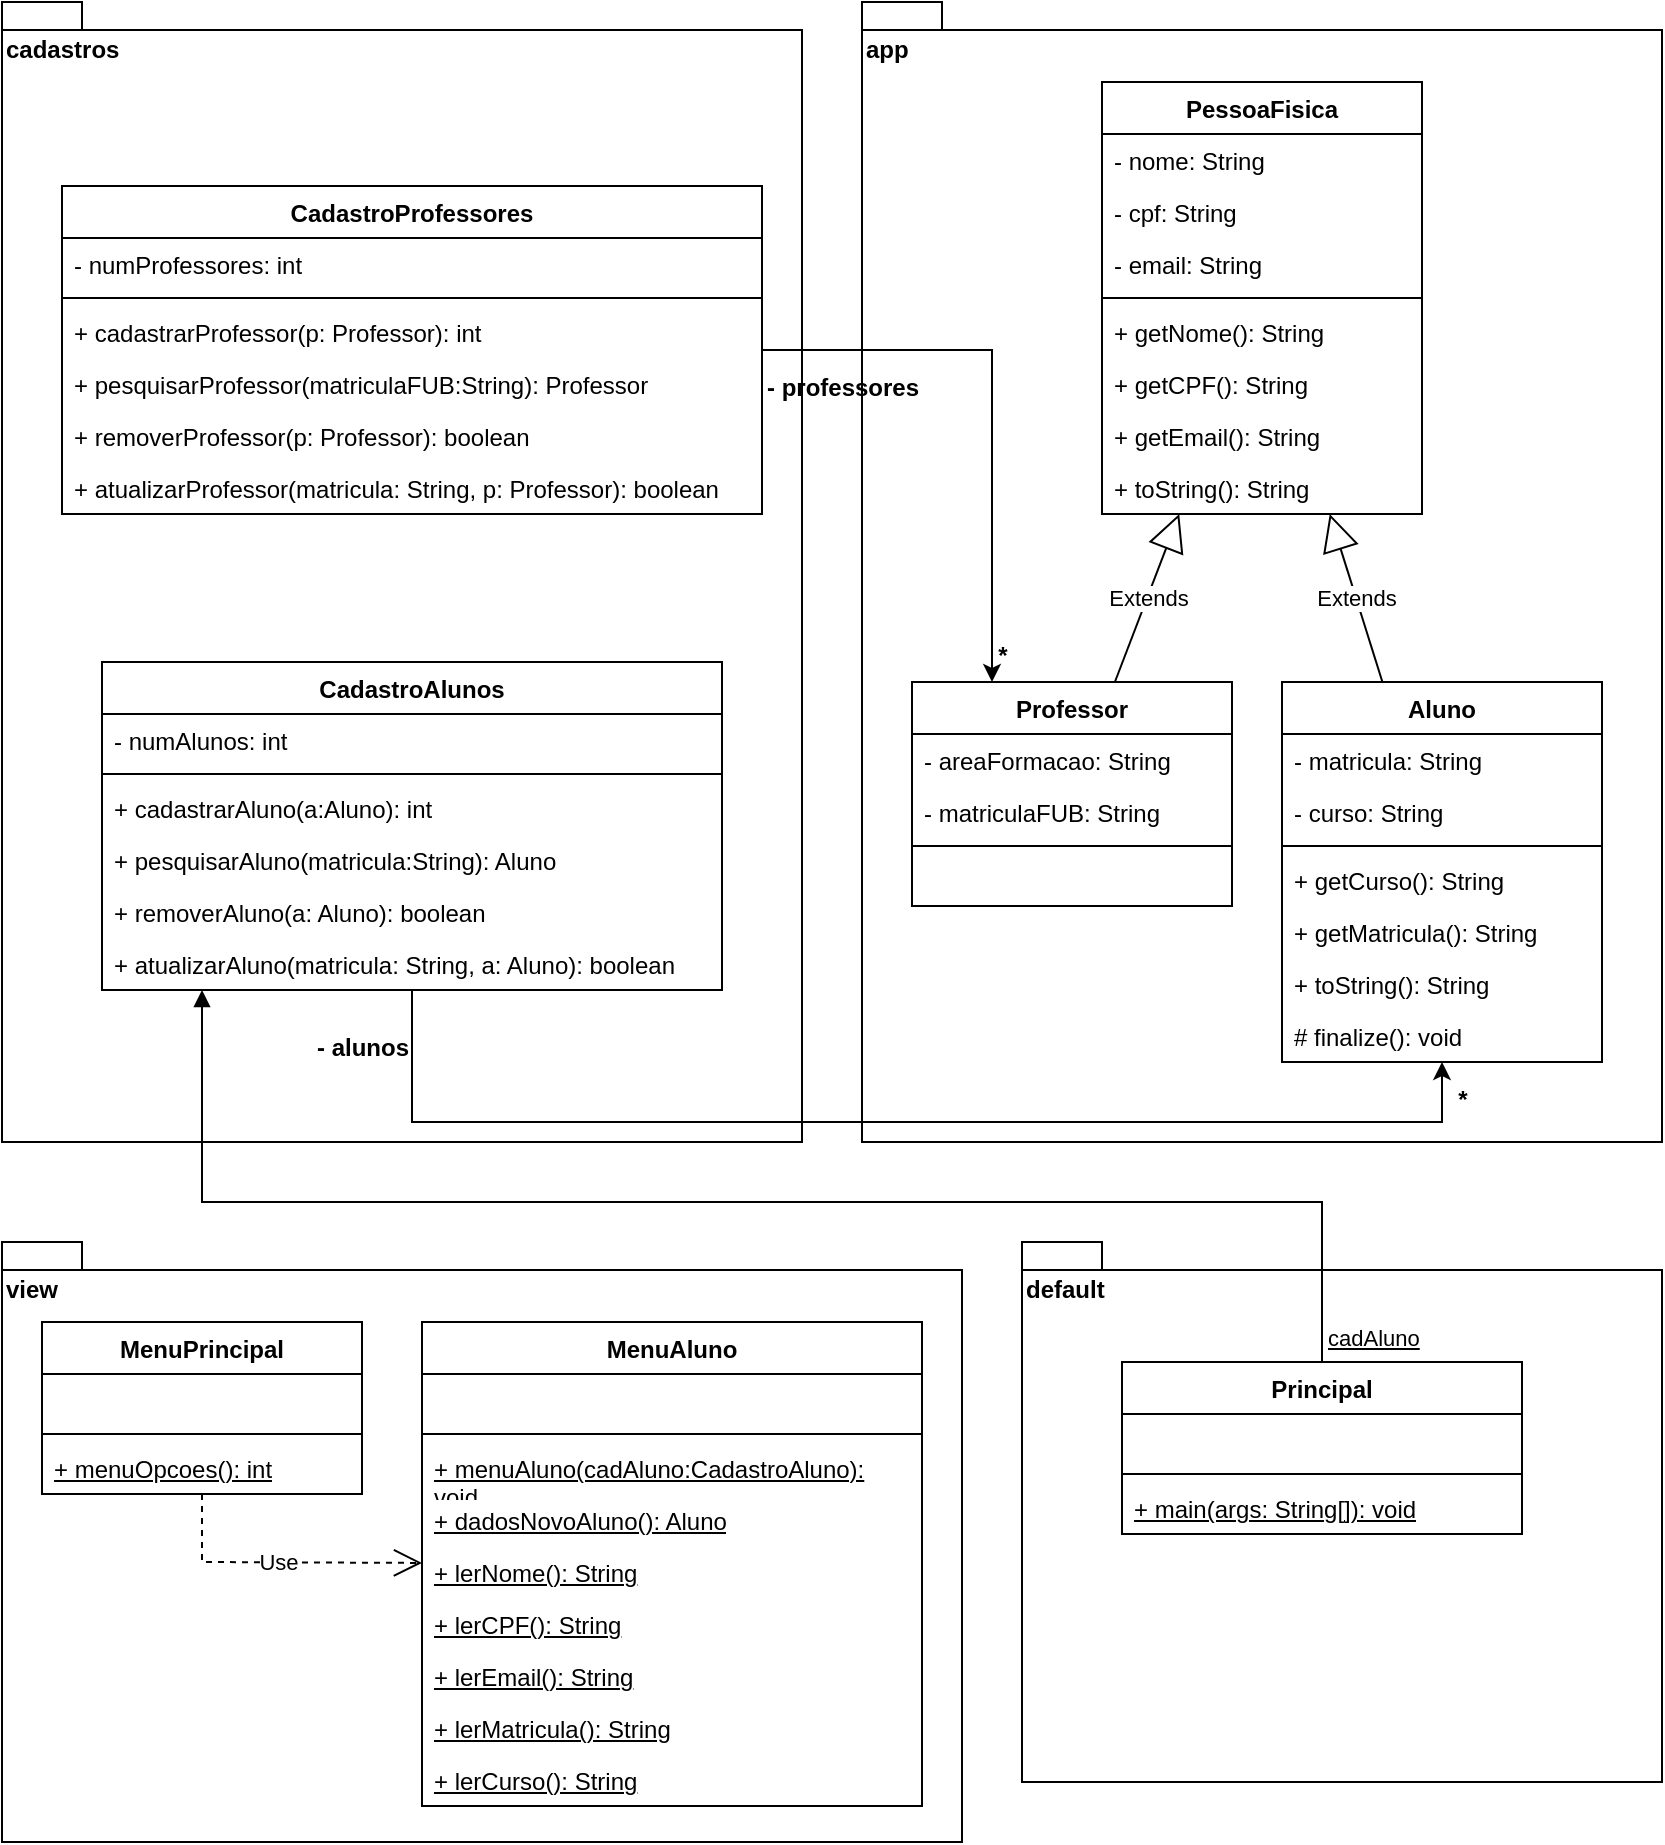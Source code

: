 <mxfile version="24.6.5" type="device">
  <diagram name="solucao1" id="-p3BaMuKOZpm5elGWVuN">
    <mxGraphModel dx="1434" dy="768" grid="1" gridSize="10" guides="1" tooltips="1" connect="1" arrows="1" fold="1" page="1" pageScale="1" pageWidth="850" pageHeight="1100" math="0" shadow="0">
      <root>
        <mxCell id="0" />
        <mxCell id="1" parent="0" />
        <mxCell id="d2u42SO0FiiJlaIi8QGN-1" value="app" style="shape=folder;fontStyle=1;spacingTop=10;tabWidth=40;tabHeight=14;tabPosition=left;html=1;whiteSpace=wrap;align=left;horizontal=1;verticalAlign=top;" parent="1" vertex="1">
          <mxGeometry x="440" y="20" width="400" height="570" as="geometry" />
        </mxCell>
        <mxCell id="d2u42SO0FiiJlaIi8QGN-6" value="&lt;div&gt;PessoaFisica&lt;/div&gt;" style="swimlane;fontStyle=1;align=center;verticalAlign=top;childLayout=stackLayout;horizontal=1;startSize=26;horizontalStack=0;resizeParent=1;resizeParentMax=0;resizeLast=0;collapsible=1;marginBottom=0;whiteSpace=wrap;html=1;" parent="1" vertex="1">
          <mxGeometry x="560" y="60" width="160" height="216" as="geometry" />
        </mxCell>
        <mxCell id="d2u42SO0FiiJlaIi8QGN-7" value="- nome: String" style="text;strokeColor=none;fillColor=none;align=left;verticalAlign=top;spacingLeft=4;spacingRight=4;overflow=hidden;rotatable=0;points=[[0,0.5],[1,0.5]];portConstraint=eastwest;whiteSpace=wrap;html=1;" parent="d2u42SO0FiiJlaIi8QGN-6" vertex="1">
          <mxGeometry y="26" width="160" height="26" as="geometry" />
        </mxCell>
        <mxCell id="d2u42SO0FiiJlaIi8QGN-10" value="&lt;div&gt;- cpf: String&lt;/div&gt;" style="text;strokeColor=none;fillColor=none;align=left;verticalAlign=top;spacingLeft=4;spacingRight=4;overflow=hidden;rotatable=0;points=[[0,0.5],[1,0.5]];portConstraint=eastwest;whiteSpace=wrap;html=1;" parent="d2u42SO0FiiJlaIi8QGN-6" vertex="1">
          <mxGeometry y="52" width="160" height="26" as="geometry" />
        </mxCell>
        <mxCell id="d2u42SO0FiiJlaIi8QGN-11" value="&lt;div&gt;- email: String&lt;/div&gt;" style="text;strokeColor=none;fillColor=none;align=left;verticalAlign=top;spacingLeft=4;spacingRight=4;overflow=hidden;rotatable=0;points=[[0,0.5],[1,0.5]];portConstraint=eastwest;whiteSpace=wrap;html=1;" parent="d2u42SO0FiiJlaIi8QGN-6" vertex="1">
          <mxGeometry y="78" width="160" height="26" as="geometry" />
        </mxCell>
        <mxCell id="d2u42SO0FiiJlaIi8QGN-8" value="" style="line;strokeWidth=1;fillColor=none;align=left;verticalAlign=middle;spacingTop=-1;spacingLeft=3;spacingRight=3;rotatable=0;labelPosition=right;points=[];portConstraint=eastwest;strokeColor=inherit;" parent="d2u42SO0FiiJlaIi8QGN-6" vertex="1">
          <mxGeometry y="104" width="160" height="8" as="geometry" />
        </mxCell>
        <mxCell id="d2u42SO0FiiJlaIi8QGN-9" value="+ getNome(): String" style="text;strokeColor=none;fillColor=none;align=left;verticalAlign=top;spacingLeft=4;spacingRight=4;overflow=hidden;rotatable=0;points=[[0,0.5],[1,0.5]];portConstraint=eastwest;whiteSpace=wrap;html=1;" parent="d2u42SO0FiiJlaIi8QGN-6" vertex="1">
          <mxGeometry y="112" width="160" height="26" as="geometry" />
        </mxCell>
        <mxCell id="OhoQ3pn68nC-WnH5uwuv-24" value="+ getCPF(): String" style="text;strokeColor=none;fillColor=none;align=left;verticalAlign=top;spacingLeft=4;spacingRight=4;overflow=hidden;rotatable=0;points=[[0,0.5],[1,0.5]];portConstraint=eastwest;whiteSpace=wrap;html=1;" vertex="1" parent="d2u42SO0FiiJlaIi8QGN-6">
          <mxGeometry y="138" width="160" height="26" as="geometry" />
        </mxCell>
        <mxCell id="OhoQ3pn68nC-WnH5uwuv-25" value="+ getEmail(): String" style="text;strokeColor=none;fillColor=none;align=left;verticalAlign=top;spacingLeft=4;spacingRight=4;overflow=hidden;rotatable=0;points=[[0,0.5],[1,0.5]];portConstraint=eastwest;whiteSpace=wrap;html=1;" vertex="1" parent="d2u42SO0FiiJlaIi8QGN-6">
          <mxGeometry y="164" width="160" height="26" as="geometry" />
        </mxCell>
        <mxCell id="OhoQ3pn68nC-WnH5uwuv-26" value="+ toString(): String" style="text;strokeColor=none;fillColor=none;align=left;verticalAlign=top;spacingLeft=4;spacingRight=4;overflow=hidden;rotatable=0;points=[[0,0.5],[1,0.5]];portConstraint=eastwest;whiteSpace=wrap;html=1;" vertex="1" parent="d2u42SO0FiiJlaIi8QGN-6">
          <mxGeometry y="190" width="160" height="26" as="geometry" />
        </mxCell>
        <mxCell id="d2u42SO0FiiJlaIi8QGN-12" value="Professor" style="swimlane;fontStyle=1;align=center;verticalAlign=top;childLayout=stackLayout;horizontal=1;startSize=26;horizontalStack=0;resizeParent=1;resizeParentMax=0;resizeLast=0;collapsible=1;marginBottom=0;whiteSpace=wrap;html=1;" parent="1" vertex="1">
          <mxGeometry x="465" y="360" width="160" height="112" as="geometry" />
        </mxCell>
        <mxCell id="d2u42SO0FiiJlaIi8QGN-13" value="- areaFormacao: String" style="text;strokeColor=none;fillColor=none;align=left;verticalAlign=top;spacingLeft=4;spacingRight=4;overflow=hidden;rotatable=0;points=[[0,0.5],[1,0.5]];portConstraint=eastwest;whiteSpace=wrap;html=1;" parent="d2u42SO0FiiJlaIi8QGN-12" vertex="1">
          <mxGeometry y="26" width="160" height="26" as="geometry" />
        </mxCell>
        <mxCell id="d2u42SO0FiiJlaIi8QGN-24" value="&lt;div&gt;- matriculaFUB: String&lt;/div&gt;" style="text;strokeColor=none;fillColor=none;align=left;verticalAlign=top;spacingLeft=4;spacingRight=4;overflow=hidden;rotatable=0;points=[[0,0.5],[1,0.5]];portConstraint=eastwest;whiteSpace=wrap;html=1;" parent="d2u42SO0FiiJlaIi8QGN-12" vertex="1">
          <mxGeometry y="52" width="160" height="26" as="geometry" />
        </mxCell>
        <mxCell id="d2u42SO0FiiJlaIi8QGN-16" value="" style="line;strokeWidth=1;fillColor=none;align=left;verticalAlign=middle;spacingTop=-1;spacingLeft=3;spacingRight=3;rotatable=0;labelPosition=right;points=[];portConstraint=eastwest;strokeColor=inherit;" parent="d2u42SO0FiiJlaIi8QGN-12" vertex="1">
          <mxGeometry y="78" width="160" height="8" as="geometry" />
        </mxCell>
        <mxCell id="d2u42SO0FiiJlaIi8QGN-17" value="&lt;div&gt;&lt;br&gt;&lt;/div&gt;" style="text;strokeColor=none;fillColor=none;align=left;verticalAlign=top;spacingLeft=4;spacingRight=4;overflow=hidden;rotatable=0;points=[[0,0.5],[1,0.5]];portConstraint=eastwest;whiteSpace=wrap;html=1;" parent="d2u42SO0FiiJlaIi8QGN-12" vertex="1">
          <mxGeometry y="86" width="160" height="26" as="geometry" />
        </mxCell>
        <mxCell id="d2u42SO0FiiJlaIi8QGN-18" value="Aluno" style="swimlane;fontStyle=1;align=center;verticalAlign=top;childLayout=stackLayout;horizontal=1;startSize=26;horizontalStack=0;resizeParent=1;resizeParentMax=0;resizeLast=0;collapsible=1;marginBottom=0;whiteSpace=wrap;html=1;" parent="1" vertex="1">
          <mxGeometry x="650" y="360" width="160" height="190" as="geometry" />
        </mxCell>
        <mxCell id="d2u42SO0FiiJlaIi8QGN-19" value="- matricula: String" style="text;strokeColor=none;fillColor=none;align=left;verticalAlign=top;spacingLeft=4;spacingRight=4;overflow=hidden;rotatable=0;points=[[0,0.5],[1,0.5]];portConstraint=eastwest;whiteSpace=wrap;html=1;" parent="d2u42SO0FiiJlaIi8QGN-18" vertex="1">
          <mxGeometry y="26" width="160" height="26" as="geometry" />
        </mxCell>
        <mxCell id="d2u42SO0FiiJlaIi8QGN-20" value="- curso: String" style="text;strokeColor=none;fillColor=none;align=left;verticalAlign=top;spacingLeft=4;spacingRight=4;overflow=hidden;rotatable=0;points=[[0,0.5],[1,0.5]];portConstraint=eastwest;whiteSpace=wrap;html=1;" parent="d2u42SO0FiiJlaIi8QGN-18" vertex="1">
          <mxGeometry y="52" width="160" height="26" as="geometry" />
        </mxCell>
        <mxCell id="d2u42SO0FiiJlaIi8QGN-22" value="" style="line;strokeWidth=1;fillColor=none;align=left;verticalAlign=middle;spacingTop=-1;spacingLeft=3;spacingRight=3;rotatable=0;labelPosition=right;points=[];portConstraint=eastwest;strokeColor=inherit;" parent="d2u42SO0FiiJlaIi8QGN-18" vertex="1">
          <mxGeometry y="78" width="160" height="8" as="geometry" />
        </mxCell>
        <mxCell id="d2u42SO0FiiJlaIi8QGN-23" value="+ getCurso(): String" style="text;strokeColor=none;fillColor=none;align=left;verticalAlign=top;spacingLeft=4;spacingRight=4;overflow=hidden;rotatable=0;points=[[0,0.5],[1,0.5]];portConstraint=eastwest;whiteSpace=wrap;html=1;" parent="d2u42SO0FiiJlaIi8QGN-18" vertex="1">
          <mxGeometry y="86" width="160" height="26" as="geometry" />
        </mxCell>
        <mxCell id="OhoQ3pn68nC-WnH5uwuv-28" value="&lt;div&gt;+ getMatricula(): String&lt;/div&gt;" style="text;strokeColor=none;fillColor=none;align=left;verticalAlign=top;spacingLeft=4;spacingRight=4;overflow=hidden;rotatable=0;points=[[0,0.5],[1,0.5]];portConstraint=eastwest;whiteSpace=wrap;html=1;" vertex="1" parent="d2u42SO0FiiJlaIi8QGN-18">
          <mxGeometry y="112" width="160" height="26" as="geometry" />
        </mxCell>
        <mxCell id="OhoQ3pn68nC-WnH5uwuv-29" value="+ toString(): String" style="text;strokeColor=none;fillColor=none;align=left;verticalAlign=top;spacingLeft=4;spacingRight=4;overflow=hidden;rotatable=0;points=[[0,0.5],[1,0.5]];portConstraint=eastwest;whiteSpace=wrap;html=1;" vertex="1" parent="d2u42SO0FiiJlaIi8QGN-18">
          <mxGeometry y="138" width="160" height="26" as="geometry" />
        </mxCell>
        <mxCell id="OhoQ3pn68nC-WnH5uwuv-30" value="# finalize(): void" style="text;strokeColor=none;fillColor=none;align=left;verticalAlign=top;spacingLeft=4;spacingRight=4;overflow=hidden;rotatable=0;points=[[0,0.5],[1,0.5]];portConstraint=eastwest;whiteSpace=wrap;html=1;" vertex="1" parent="d2u42SO0FiiJlaIi8QGN-18">
          <mxGeometry y="164" width="160" height="26" as="geometry" />
        </mxCell>
        <mxCell id="d2u42SO0FiiJlaIi8QGN-25" value="Extends" style="endArrow=block;endSize=16;endFill=0;html=1;rounded=0;" parent="1" source="d2u42SO0FiiJlaIi8QGN-12" target="d2u42SO0FiiJlaIi8QGN-6" edge="1">
          <mxGeometry width="160" relative="1" as="geometry">
            <mxPoint x="380" y="380" as="sourcePoint" />
            <mxPoint x="540" y="380" as="targetPoint" />
          </mxGeometry>
        </mxCell>
        <mxCell id="d2u42SO0FiiJlaIi8QGN-26" value="Extends" style="endArrow=block;endSize=16;endFill=0;html=1;rounded=0;" parent="1" source="d2u42SO0FiiJlaIi8QGN-18" target="d2u42SO0FiiJlaIi8QGN-6" edge="1">
          <mxGeometry width="160" relative="1" as="geometry">
            <mxPoint x="380" y="380" as="sourcePoint" />
            <mxPoint x="540" y="380" as="targetPoint" />
          </mxGeometry>
        </mxCell>
        <mxCell id="d2u42SO0FiiJlaIi8QGN-27" value="&lt;div&gt;cadastros&lt;/div&gt;" style="shape=folder;fontStyle=1;spacingTop=10;tabWidth=40;tabHeight=14;tabPosition=left;html=1;whiteSpace=wrap;align=left;horizontal=1;verticalAlign=top;" parent="1" vertex="1">
          <mxGeometry x="10" y="20" width="400" height="570" as="geometry" />
        </mxCell>
        <mxCell id="d2u42SO0FiiJlaIi8QGN-28" value="CadastroProfessores" style="swimlane;fontStyle=1;align=center;verticalAlign=top;childLayout=stackLayout;horizontal=1;startSize=26;horizontalStack=0;resizeParent=1;resizeParentMax=0;resizeLast=0;collapsible=1;marginBottom=0;whiteSpace=wrap;html=1;" parent="1" vertex="1">
          <mxGeometry x="40" y="112" width="350" height="164" as="geometry" />
        </mxCell>
        <mxCell id="d2u42SO0FiiJlaIi8QGN-29" value="- numProfessores: int" style="text;strokeColor=none;fillColor=none;align=left;verticalAlign=top;spacingLeft=4;spacingRight=4;overflow=hidden;rotatable=0;points=[[0,0.5],[1,0.5]];portConstraint=eastwest;whiteSpace=wrap;html=1;" parent="d2u42SO0FiiJlaIi8QGN-28" vertex="1">
          <mxGeometry y="26" width="350" height="26" as="geometry" />
        </mxCell>
        <mxCell id="d2u42SO0FiiJlaIi8QGN-30" value="" style="line;strokeWidth=1;fillColor=none;align=left;verticalAlign=middle;spacingTop=-1;spacingLeft=3;spacingRight=3;rotatable=0;labelPosition=right;points=[];portConstraint=eastwest;strokeColor=inherit;" parent="d2u42SO0FiiJlaIi8QGN-28" vertex="1">
          <mxGeometry y="52" width="350" height="8" as="geometry" />
        </mxCell>
        <mxCell id="d2u42SO0FiiJlaIi8QGN-31" value="+ cadastrarProfessor(p: Professor): int" style="text;strokeColor=none;fillColor=none;align=left;verticalAlign=top;spacingLeft=4;spacingRight=4;overflow=hidden;rotatable=0;points=[[0,0.5],[1,0.5]];portConstraint=eastwest;whiteSpace=wrap;html=1;" parent="d2u42SO0FiiJlaIi8QGN-28" vertex="1">
          <mxGeometry y="60" width="350" height="26" as="geometry" />
        </mxCell>
        <mxCell id="d2u42SO0FiiJlaIi8QGN-32" value="+ pesquisarProfessor(matriculaFUB:String): Professor" style="text;strokeColor=none;fillColor=none;align=left;verticalAlign=top;spacingLeft=4;spacingRight=4;overflow=hidden;rotatable=0;points=[[0,0.5],[1,0.5]];portConstraint=eastwest;whiteSpace=wrap;html=1;" parent="d2u42SO0FiiJlaIi8QGN-28" vertex="1">
          <mxGeometry y="86" width="350" height="26" as="geometry" />
        </mxCell>
        <mxCell id="d2u42SO0FiiJlaIi8QGN-33" value="+ removerProfessor(p: Professor): boolean" style="text;strokeColor=none;fillColor=none;align=left;verticalAlign=top;spacingLeft=4;spacingRight=4;overflow=hidden;rotatable=0;points=[[0,0.5],[1,0.5]];portConstraint=eastwest;whiteSpace=wrap;html=1;" parent="d2u42SO0FiiJlaIi8QGN-28" vertex="1">
          <mxGeometry y="112" width="350" height="26" as="geometry" />
        </mxCell>
        <mxCell id="d2u42SO0FiiJlaIi8QGN-34" value="+ atualizarProfessor(matricula: String, p: Professor): boolean" style="text;strokeColor=none;fillColor=none;align=left;verticalAlign=top;spacingLeft=4;spacingRight=4;overflow=hidden;rotatable=0;points=[[0,0.5],[1,0.5]];portConstraint=eastwest;whiteSpace=wrap;html=1;" parent="d2u42SO0FiiJlaIi8QGN-28" vertex="1">
          <mxGeometry y="138" width="350" height="26" as="geometry" />
        </mxCell>
        <mxCell id="d2u42SO0FiiJlaIi8QGN-35" value="CadastroAlunos" style="swimlane;fontStyle=1;align=center;verticalAlign=top;childLayout=stackLayout;horizontal=1;startSize=26;horizontalStack=0;resizeParent=1;resizeParentMax=0;resizeLast=0;collapsible=1;marginBottom=0;whiteSpace=wrap;html=1;" parent="1" vertex="1">
          <mxGeometry x="60" y="350" width="310" height="164" as="geometry" />
        </mxCell>
        <mxCell id="d2u42SO0FiiJlaIi8QGN-36" value="- numAlunos: int" style="text;strokeColor=none;fillColor=none;align=left;verticalAlign=top;spacingLeft=4;spacingRight=4;overflow=hidden;rotatable=0;points=[[0,0.5],[1,0.5]];portConstraint=eastwest;whiteSpace=wrap;html=1;" parent="d2u42SO0FiiJlaIi8QGN-35" vertex="1">
          <mxGeometry y="26" width="310" height="26" as="geometry" />
        </mxCell>
        <mxCell id="d2u42SO0FiiJlaIi8QGN-37" value="" style="line;strokeWidth=1;fillColor=none;align=left;verticalAlign=middle;spacingTop=-1;spacingLeft=3;spacingRight=3;rotatable=0;labelPosition=right;points=[];portConstraint=eastwest;strokeColor=inherit;" parent="d2u42SO0FiiJlaIi8QGN-35" vertex="1">
          <mxGeometry y="52" width="310" height="8" as="geometry" />
        </mxCell>
        <mxCell id="d2u42SO0FiiJlaIi8QGN-38" value="+ cadastrarAluno(a:Aluno): int" style="text;strokeColor=none;fillColor=none;align=left;verticalAlign=top;spacingLeft=4;spacingRight=4;overflow=hidden;rotatable=0;points=[[0,0.5],[1,0.5]];portConstraint=eastwest;whiteSpace=wrap;html=1;" parent="d2u42SO0FiiJlaIi8QGN-35" vertex="1">
          <mxGeometry y="60" width="310" height="26" as="geometry" />
        </mxCell>
        <mxCell id="d2u42SO0FiiJlaIi8QGN-39" value="+ pesquisarAluno(matricula:String): Aluno" style="text;strokeColor=none;fillColor=none;align=left;verticalAlign=top;spacingLeft=4;spacingRight=4;overflow=hidden;rotatable=0;points=[[0,0.5],[1,0.5]];portConstraint=eastwest;whiteSpace=wrap;html=1;" parent="d2u42SO0FiiJlaIi8QGN-35" vertex="1">
          <mxGeometry y="86" width="310" height="26" as="geometry" />
        </mxCell>
        <mxCell id="d2u42SO0FiiJlaIi8QGN-40" value="+ removerAluno(a: Aluno): boolean" style="text;strokeColor=none;fillColor=none;align=left;verticalAlign=top;spacingLeft=4;spacingRight=4;overflow=hidden;rotatable=0;points=[[0,0.5],[1,0.5]];portConstraint=eastwest;whiteSpace=wrap;html=1;" parent="d2u42SO0FiiJlaIi8QGN-35" vertex="1">
          <mxGeometry y="112" width="310" height="26" as="geometry" />
        </mxCell>
        <mxCell id="d2u42SO0FiiJlaIi8QGN-41" value="+ atualizarAluno(matricula: String, a: Aluno): boolean" style="text;strokeColor=none;fillColor=none;align=left;verticalAlign=top;spacingLeft=4;spacingRight=4;overflow=hidden;rotatable=0;points=[[0,0.5],[1,0.5]];portConstraint=eastwest;whiteSpace=wrap;html=1;" parent="d2u42SO0FiiJlaIi8QGN-35" vertex="1">
          <mxGeometry y="138" width="310" height="26" as="geometry" />
        </mxCell>
        <mxCell id="d2u42SO0FiiJlaIi8QGN-46" value="" style="group" parent="1" vertex="1" connectable="0">
          <mxGeometry x="390" y="220" width="160" height="140" as="geometry" />
        </mxCell>
        <mxCell id="d2u42SO0FiiJlaIi8QGN-42" style="edgeStyle=orthogonalEdgeStyle;rounded=0;orthogonalLoop=1;jettySize=auto;html=1;entryX=0.25;entryY=0;entryDx=0;entryDy=0;" parent="d2u42SO0FiiJlaIi8QGN-46" source="d2u42SO0FiiJlaIi8QGN-28" target="d2u42SO0FiiJlaIi8QGN-12" edge="1">
          <mxGeometry relative="1" as="geometry" />
        </mxCell>
        <mxCell id="d2u42SO0FiiJlaIi8QGN-45" value="*" style="text;align=center;fontStyle=1;verticalAlign=middle;spacingLeft=3;spacingRight=3;strokeColor=none;rotatable=0;points=[[0,0.5],[1,0.5]];portConstraint=eastwest;html=1;" parent="d2u42SO0FiiJlaIi8QGN-46" vertex="1">
          <mxGeometry x="80" y="114" width="80" height="26" as="geometry" />
        </mxCell>
        <mxCell id="d2u42SO0FiiJlaIi8QGN-49" value="" style="group" parent="1" vertex="1" connectable="0">
          <mxGeometry x="150" y="472" width="630" height="84" as="geometry" />
        </mxCell>
        <mxCell id="d2u42SO0FiiJlaIi8QGN-43" style="edgeStyle=orthogonalEdgeStyle;rounded=0;orthogonalLoop=1;jettySize=auto;html=1;" parent="d2u42SO0FiiJlaIi8QGN-49" source="d2u42SO0FiiJlaIi8QGN-35" target="d2u42SO0FiiJlaIi8QGN-18" edge="1">
          <mxGeometry relative="1" as="geometry">
            <Array as="points">
              <mxPoint x="65" y="108" />
              <mxPoint x="580" y="108" />
            </Array>
          </mxGeometry>
        </mxCell>
        <mxCell id="d2u42SO0FiiJlaIi8QGN-47" value="- alunos" style="text;align=center;fontStyle=1;verticalAlign=middle;spacingLeft=3;spacingRight=3;strokeColor=none;rotatable=0;points=[[0,0.5],[1,0.5]];portConstraint=eastwest;html=1;" parent="d2u42SO0FiiJlaIi8QGN-49" vertex="1">
          <mxGeometry y="58" width="80" height="26" as="geometry" />
        </mxCell>
        <mxCell id="OhoQ3pn68nC-WnH5uwuv-1" value="view" style="shape=folder;fontStyle=1;spacingTop=10;tabWidth=40;tabHeight=14;tabPosition=left;html=1;whiteSpace=wrap;align=left;horizontal=1;verticalAlign=top;" vertex="1" parent="1">
          <mxGeometry x="10" y="640" width="480" height="300" as="geometry" />
        </mxCell>
        <mxCell id="OhoQ3pn68nC-WnH5uwuv-2" value="MenuPrincipal" style="swimlane;fontStyle=1;align=center;verticalAlign=top;childLayout=stackLayout;horizontal=1;startSize=26;horizontalStack=0;resizeParent=1;resizeParentMax=0;resizeLast=0;collapsible=1;marginBottom=0;whiteSpace=wrap;html=1;" vertex="1" parent="1">
          <mxGeometry x="30" y="680" width="160" height="86" as="geometry" />
        </mxCell>
        <mxCell id="OhoQ3pn68nC-WnH5uwuv-3" value="&amp;nbsp;" style="text;strokeColor=none;fillColor=none;align=left;verticalAlign=top;spacingLeft=4;spacingRight=4;overflow=hidden;rotatable=0;points=[[0,0.5],[1,0.5]];portConstraint=eastwest;whiteSpace=wrap;html=1;" vertex="1" parent="OhoQ3pn68nC-WnH5uwuv-2">
          <mxGeometry y="26" width="160" height="26" as="geometry" />
        </mxCell>
        <mxCell id="OhoQ3pn68nC-WnH5uwuv-4" value="" style="line;strokeWidth=1;fillColor=none;align=left;verticalAlign=middle;spacingTop=-1;spacingLeft=3;spacingRight=3;rotatable=0;labelPosition=right;points=[];portConstraint=eastwest;strokeColor=inherit;" vertex="1" parent="OhoQ3pn68nC-WnH5uwuv-2">
          <mxGeometry y="52" width="160" height="8" as="geometry" />
        </mxCell>
        <mxCell id="OhoQ3pn68nC-WnH5uwuv-5" value="+ menuOpcoes(): int" style="text;strokeColor=none;fillColor=none;align=left;verticalAlign=top;spacingLeft=4;spacingRight=4;overflow=hidden;rotatable=0;points=[[0,0.5],[1,0.5]];portConstraint=eastwest;whiteSpace=wrap;html=1;fontStyle=4" vertex="1" parent="OhoQ3pn68nC-WnH5uwuv-2">
          <mxGeometry y="60" width="160" height="26" as="geometry" />
        </mxCell>
        <mxCell id="OhoQ3pn68nC-WnH5uwuv-6" value="MenuAluno" style="swimlane;fontStyle=1;align=center;verticalAlign=top;childLayout=stackLayout;horizontal=1;startSize=26;horizontalStack=0;resizeParent=1;resizeParentMax=0;resizeLast=0;collapsible=1;marginBottom=0;whiteSpace=wrap;html=1;" vertex="1" parent="1">
          <mxGeometry x="220" y="680" width="250" height="242" as="geometry" />
        </mxCell>
        <mxCell id="OhoQ3pn68nC-WnH5uwuv-7" value="&amp;nbsp;" style="text;strokeColor=none;fillColor=none;align=left;verticalAlign=top;spacingLeft=4;spacingRight=4;overflow=hidden;rotatable=0;points=[[0,0.5],[1,0.5]];portConstraint=eastwest;whiteSpace=wrap;html=1;" vertex="1" parent="OhoQ3pn68nC-WnH5uwuv-6">
          <mxGeometry y="26" width="250" height="26" as="geometry" />
        </mxCell>
        <mxCell id="OhoQ3pn68nC-WnH5uwuv-8" value="" style="line;strokeWidth=1;fillColor=none;align=left;verticalAlign=middle;spacingTop=-1;spacingLeft=3;spacingRight=3;rotatable=0;labelPosition=right;points=[];portConstraint=eastwest;strokeColor=inherit;" vertex="1" parent="OhoQ3pn68nC-WnH5uwuv-6">
          <mxGeometry y="52" width="250" height="8" as="geometry" />
        </mxCell>
        <mxCell id="OhoQ3pn68nC-WnH5uwuv-9" value="+ menuAluno(cadAluno:CadastroAluno): void" style="text;strokeColor=none;fillColor=none;align=left;verticalAlign=top;spacingLeft=4;spacingRight=4;overflow=hidden;rotatable=0;points=[[0,0.5],[1,0.5]];portConstraint=eastwest;whiteSpace=wrap;html=1;fontStyle=4" vertex="1" parent="OhoQ3pn68nC-WnH5uwuv-6">
          <mxGeometry y="60" width="250" height="26" as="geometry" />
        </mxCell>
        <mxCell id="OhoQ3pn68nC-WnH5uwuv-10" value="+ dadosNovoAluno(): Aluno" style="text;strokeColor=none;fillColor=none;align=left;verticalAlign=top;spacingLeft=4;spacingRight=4;overflow=hidden;rotatable=0;points=[[0,0.5],[1,0.5]];portConstraint=eastwest;whiteSpace=wrap;html=1;fontStyle=4" vertex="1" parent="OhoQ3pn68nC-WnH5uwuv-6">
          <mxGeometry y="86" width="250" height="26" as="geometry" />
        </mxCell>
        <mxCell id="OhoQ3pn68nC-WnH5uwuv-11" value="+ lerNome(): String" style="text;strokeColor=none;fillColor=none;align=left;verticalAlign=top;spacingLeft=4;spacingRight=4;overflow=hidden;rotatable=0;points=[[0,0.5],[1,0.5]];portConstraint=eastwest;whiteSpace=wrap;html=1;fontStyle=4" vertex="1" parent="OhoQ3pn68nC-WnH5uwuv-6">
          <mxGeometry y="112" width="250" height="26" as="geometry" />
        </mxCell>
        <mxCell id="OhoQ3pn68nC-WnH5uwuv-15" value="+ lerCPF(): String" style="text;strokeColor=none;fillColor=none;align=left;verticalAlign=top;spacingLeft=4;spacingRight=4;overflow=hidden;rotatable=0;points=[[0,0.5],[1,0.5]];portConstraint=eastwest;whiteSpace=wrap;html=1;fontStyle=4" vertex="1" parent="OhoQ3pn68nC-WnH5uwuv-6">
          <mxGeometry y="138" width="250" height="26" as="geometry" />
        </mxCell>
        <mxCell id="OhoQ3pn68nC-WnH5uwuv-12" value="+ lerEmail(): String" style="text;strokeColor=none;fillColor=none;align=left;verticalAlign=top;spacingLeft=4;spacingRight=4;overflow=hidden;rotatable=0;points=[[0,0.5],[1,0.5]];portConstraint=eastwest;whiteSpace=wrap;html=1;fontStyle=4" vertex="1" parent="OhoQ3pn68nC-WnH5uwuv-6">
          <mxGeometry y="164" width="250" height="26" as="geometry" />
        </mxCell>
        <mxCell id="OhoQ3pn68nC-WnH5uwuv-13" value="+ lerMatricula(): String" style="text;strokeColor=none;fillColor=none;align=left;verticalAlign=top;spacingLeft=4;spacingRight=4;overflow=hidden;rotatable=0;points=[[0,0.5],[1,0.5]];portConstraint=eastwest;whiteSpace=wrap;html=1;fontStyle=4" vertex="1" parent="OhoQ3pn68nC-WnH5uwuv-6">
          <mxGeometry y="190" width="250" height="26" as="geometry" />
        </mxCell>
        <mxCell id="OhoQ3pn68nC-WnH5uwuv-14" value="+ lerCurso(): String" style="text;strokeColor=none;fillColor=none;align=left;verticalAlign=top;spacingLeft=4;spacingRight=4;overflow=hidden;rotatable=0;points=[[0,0.5],[1,0.5]];portConstraint=eastwest;whiteSpace=wrap;html=1;fontStyle=4" vertex="1" parent="OhoQ3pn68nC-WnH5uwuv-6">
          <mxGeometry y="216" width="250" height="26" as="geometry" />
        </mxCell>
        <mxCell id="OhoQ3pn68nC-WnH5uwuv-16" value="Use" style="endArrow=open;endSize=12;dashed=1;html=1;rounded=0;" edge="1" parent="1" source="OhoQ3pn68nC-WnH5uwuv-2" target="OhoQ3pn68nC-WnH5uwuv-6">
          <mxGeometry width="160" relative="1" as="geometry">
            <mxPoint x="340" y="580" as="sourcePoint" />
            <mxPoint x="500" y="580" as="targetPoint" />
            <Array as="points">
              <mxPoint x="110" y="800" />
            </Array>
          </mxGeometry>
        </mxCell>
        <mxCell id="OhoQ3pn68nC-WnH5uwuv-17" value="default" style="shape=folder;fontStyle=1;spacingTop=10;tabWidth=40;tabHeight=14;tabPosition=left;html=1;whiteSpace=wrap;verticalAlign=top;align=left;" vertex="1" parent="1">
          <mxGeometry x="520" y="640" width="320" height="270" as="geometry" />
        </mxCell>
        <mxCell id="OhoQ3pn68nC-WnH5uwuv-18" value="Principal" style="swimlane;fontStyle=1;align=center;verticalAlign=top;childLayout=stackLayout;horizontal=1;startSize=26;horizontalStack=0;resizeParent=1;resizeParentMax=0;resizeLast=0;collapsible=1;marginBottom=0;whiteSpace=wrap;html=1;" vertex="1" parent="1">
          <mxGeometry x="570" y="700" width="200" height="86" as="geometry" />
        </mxCell>
        <mxCell id="OhoQ3pn68nC-WnH5uwuv-19" value="&amp;nbsp;" style="text;strokeColor=none;fillColor=none;align=left;verticalAlign=top;spacingLeft=4;spacingRight=4;overflow=hidden;rotatable=0;points=[[0,0.5],[1,0.5]];portConstraint=eastwest;whiteSpace=wrap;html=1;" vertex="1" parent="OhoQ3pn68nC-WnH5uwuv-18">
          <mxGeometry y="26" width="200" height="26" as="geometry" />
        </mxCell>
        <mxCell id="OhoQ3pn68nC-WnH5uwuv-20" value="" style="line;strokeWidth=1;fillColor=none;align=left;verticalAlign=middle;spacingTop=-1;spacingLeft=3;spacingRight=3;rotatable=0;labelPosition=right;points=[];portConstraint=eastwest;strokeColor=inherit;" vertex="1" parent="OhoQ3pn68nC-WnH5uwuv-18">
          <mxGeometry y="52" width="200" height="8" as="geometry" />
        </mxCell>
        <mxCell id="OhoQ3pn68nC-WnH5uwuv-21" value="+ main(args: String[]): void" style="text;strokeColor=none;fillColor=none;align=left;verticalAlign=top;spacingLeft=4;spacingRight=4;overflow=hidden;rotatable=0;points=[[0,0.5],[1,0.5]];portConstraint=eastwest;whiteSpace=wrap;html=1;fontStyle=4" vertex="1" parent="OhoQ3pn68nC-WnH5uwuv-18">
          <mxGeometry y="60" width="200" height="26" as="geometry" />
        </mxCell>
        <mxCell id="OhoQ3pn68nC-WnH5uwuv-22" value="" style="endArrow=block;endFill=1;html=1;edgeStyle=orthogonalEdgeStyle;align=left;verticalAlign=top;rounded=0;" edge="1" parent="1" source="OhoQ3pn68nC-WnH5uwuv-18" target="d2u42SO0FiiJlaIi8QGN-35">
          <mxGeometry x="-1" relative="1" as="geometry">
            <mxPoint x="230" y="710" as="sourcePoint" />
            <mxPoint x="390" y="710" as="targetPoint" />
            <Array as="points">
              <mxPoint x="670" y="620" />
              <mxPoint x="110" y="620" />
            </Array>
          </mxGeometry>
        </mxCell>
        <mxCell id="OhoQ3pn68nC-WnH5uwuv-23" value="cadAluno" style="edgeLabel;resizable=0;html=1;align=left;verticalAlign=bottom;fontStyle=4" connectable="0" vertex="1" parent="OhoQ3pn68nC-WnH5uwuv-22">
          <mxGeometry x="-1" relative="1" as="geometry">
            <mxPoint x="1" y="-4" as="offset" />
          </mxGeometry>
        </mxCell>
        <mxCell id="d2u42SO0FiiJlaIi8QGN-48" value="*" style="text;align=center;fontStyle=1;verticalAlign=middle;spacingLeft=3;spacingRight=3;strokeColor=none;rotatable=0;points=[[0,0.5],[1,0.5]];portConstraint=eastwest;html=1;" parent="1" vertex="1">
          <mxGeometry x="700" y="556" width="80" height="26" as="geometry" />
        </mxCell>
        <mxCell id="d2u42SO0FiiJlaIi8QGN-44" value="- professores" style="text;align=center;fontStyle=1;verticalAlign=middle;spacingLeft=3;spacingRight=3;strokeColor=none;rotatable=0;points=[[0,0.5],[1,0.5]];portConstraint=eastwest;html=1;" parent="1" vertex="1">
          <mxGeometry x="390" y="200" width="80" height="26" as="geometry" />
        </mxCell>
      </root>
    </mxGraphModel>
  </diagram>
</mxfile>
